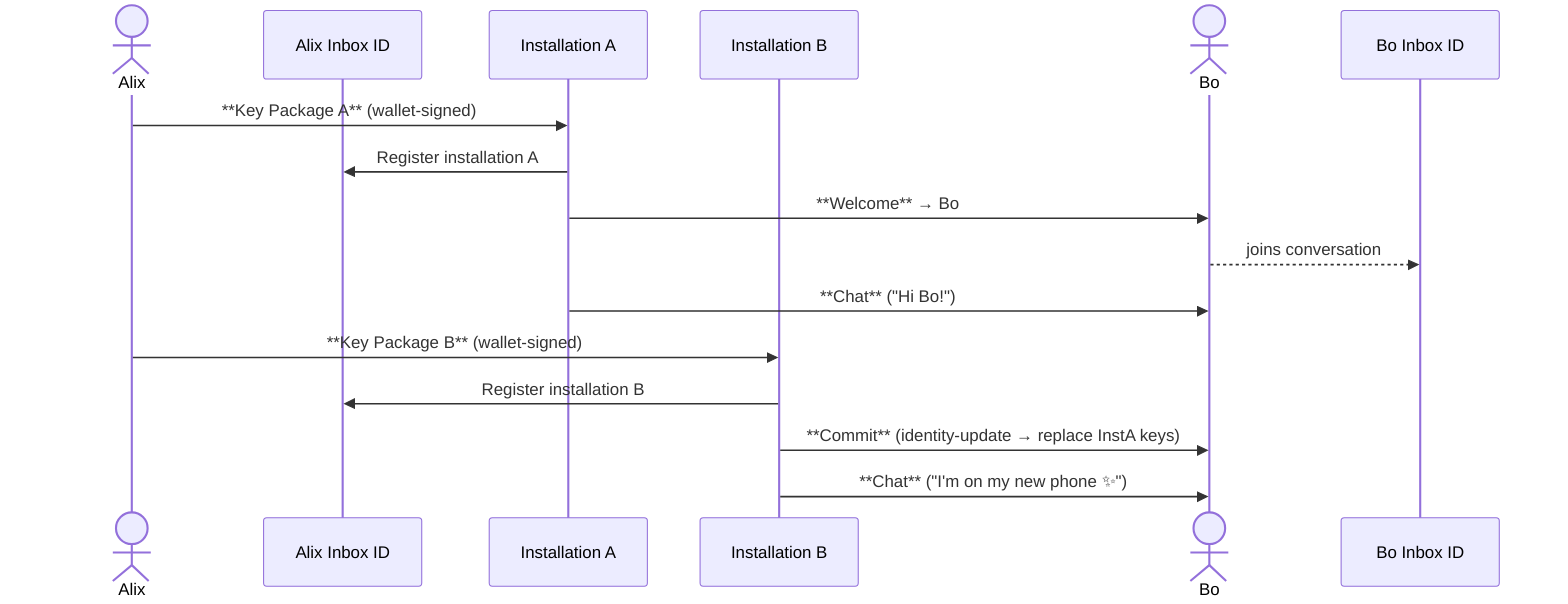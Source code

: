 sequenceDiagram
    %% ─── lifelines ─────────────────────────────────────
    actor Alix
    participant InboxC as Alix Inbox ID
    participant InstA  as Installation A
    participant InstB  as Installation B
    actor Bo
    participant InboxA as Bo Inbox ID

    %% ─── 1. bootstrap first installation ──────────────
    Alix->>InstA: **Key Package A** (wallet-signed)
    InstA->>InboxC: Register installation A

    %% ─── 2. start conversation with Bo ──────────────
    InstA->>Bo: **Welcome** → Bo
    Bo-->>InboxA: joins conversation

    %% ─── 3. first chat message ────────────────────────
    InstA->>Bo: **Chat** ("Hi Bo!")

    %% ─── 4. Alix adds a new device (Installation B) ───
    Alix->>InstB: **Key Package B** (wallet-signed)
    InstB->>InboxC: Register installation B

    %% ─── 5. identity-update commit to rotate keys ─────
    InstB->>Bo: **Commit** (identity-update → replace InstA keys)
    InstB->>Bo: **Chat** ("I'm on my new phone ✨")